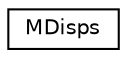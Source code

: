 digraph G
{
  edge [fontname="Helvetica",fontsize="10",labelfontname="Helvetica",labelfontsize="10"];
  node [fontname="Helvetica",fontsize="10",shape=record];
  rankdir=LR;
  Node1 [label="MDisps",height=0.2,width=0.4,color="black", fillcolor="white", style="filled",URL="$da/d81/structMDisps.html"];
}
